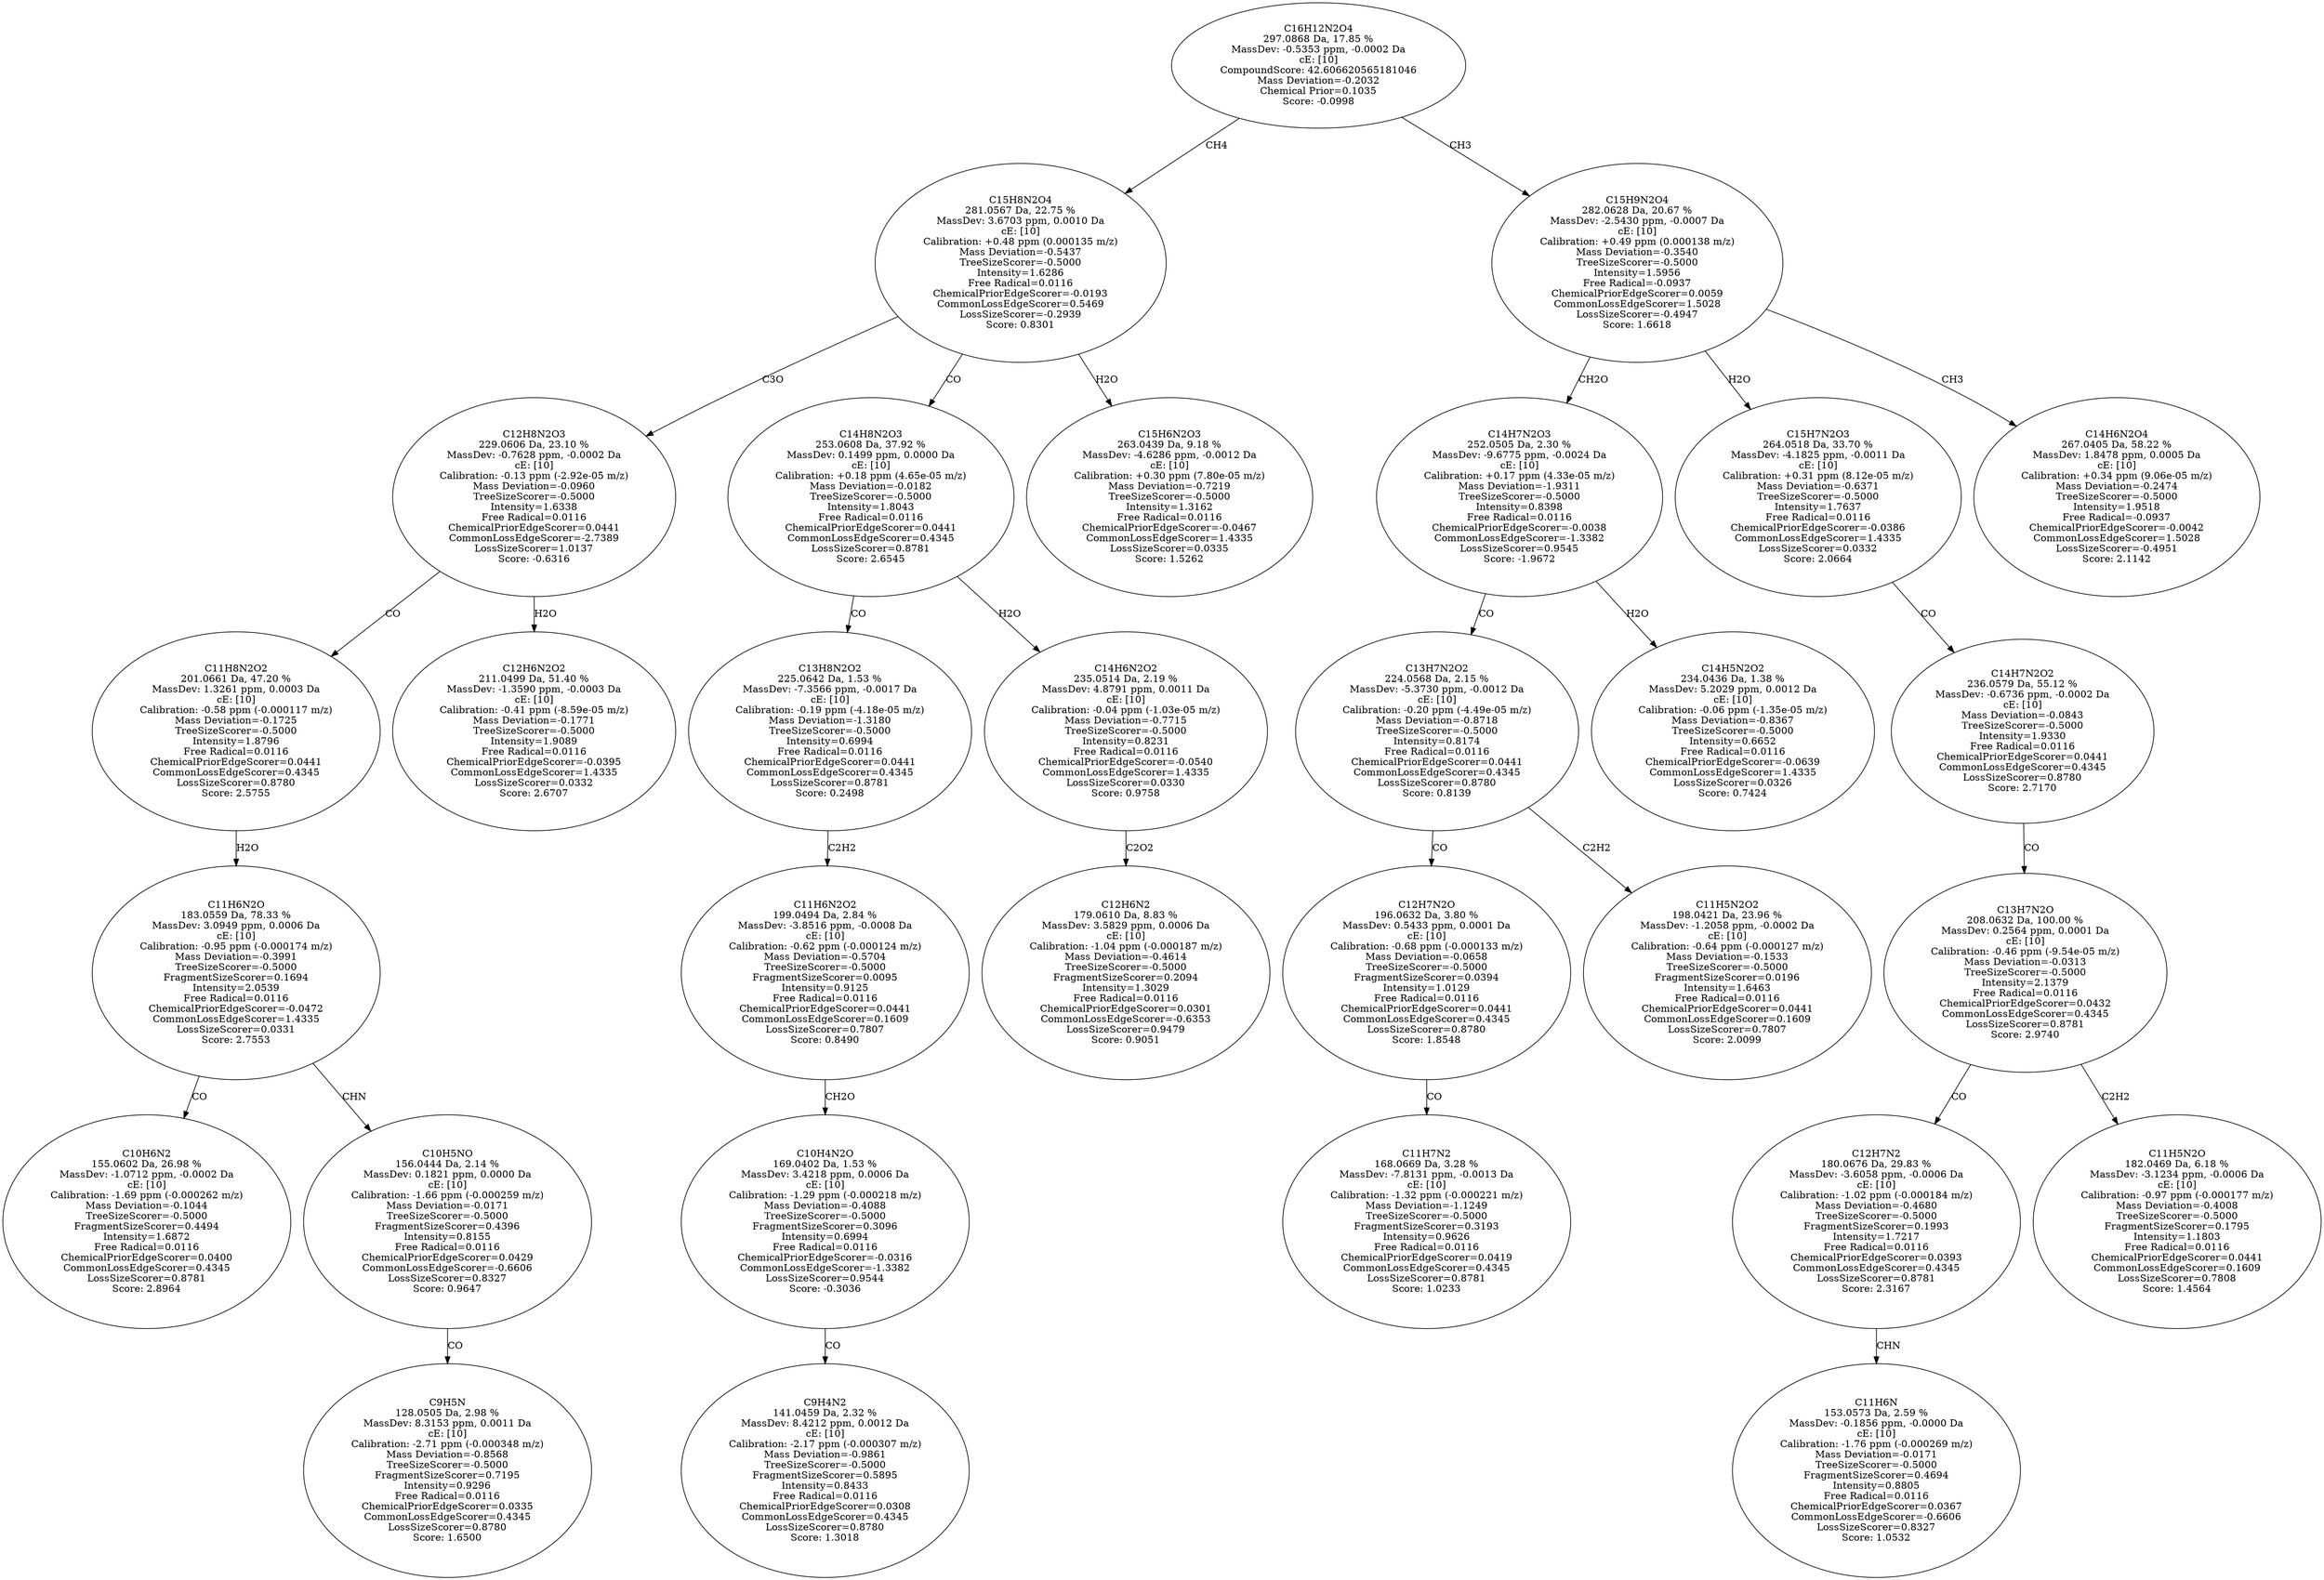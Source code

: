 strict digraph {
v1 [label="C10H6N2\n155.0602 Da, 26.98 %\nMassDev: -1.0712 ppm, -0.0002 Da\ncE: [10]\nCalibration: -1.69 ppm (-0.000262 m/z)\nMass Deviation=-0.1044\nTreeSizeScorer=-0.5000\nFragmentSizeScorer=0.4494\nIntensity=1.6872\nFree Radical=0.0116\nChemicalPriorEdgeScorer=0.0400\nCommonLossEdgeScorer=0.4345\nLossSizeScorer=0.8781\nScore: 2.8964"];
v2 [label="C9H5N\n128.0505 Da, 2.98 %\nMassDev: 8.3153 ppm, 0.0011 Da\ncE: [10]\nCalibration: -2.71 ppm (-0.000348 m/z)\nMass Deviation=-0.8568\nTreeSizeScorer=-0.5000\nFragmentSizeScorer=0.7195\nIntensity=0.9296\nFree Radical=0.0116\nChemicalPriorEdgeScorer=0.0335\nCommonLossEdgeScorer=0.4345\nLossSizeScorer=0.8780\nScore: 1.6500"];
v3 [label="C10H5NO\n156.0444 Da, 2.14 %\nMassDev: 0.1821 ppm, 0.0000 Da\ncE: [10]\nCalibration: -1.66 ppm (-0.000259 m/z)\nMass Deviation=-0.0171\nTreeSizeScorer=-0.5000\nFragmentSizeScorer=0.4396\nIntensity=0.8155\nFree Radical=0.0116\nChemicalPriorEdgeScorer=0.0429\nCommonLossEdgeScorer=-0.6606\nLossSizeScorer=0.8327\nScore: 0.9647"];
v4 [label="C11H6N2O\n183.0559 Da, 78.33 %\nMassDev: 3.0949 ppm, 0.0006 Da\ncE: [10]\nCalibration: -0.95 ppm (-0.000174 m/z)\nMass Deviation=-0.3991\nTreeSizeScorer=-0.5000\nFragmentSizeScorer=0.1694\nIntensity=2.0539\nFree Radical=0.0116\nChemicalPriorEdgeScorer=-0.0472\nCommonLossEdgeScorer=1.4335\nLossSizeScorer=0.0331\nScore: 2.7553"];
v5 [label="C11H8N2O2\n201.0661 Da, 47.20 %\nMassDev: 1.3261 ppm, 0.0003 Da\ncE: [10]\nCalibration: -0.58 ppm (-0.000117 m/z)\nMass Deviation=-0.1725\nTreeSizeScorer=-0.5000\nIntensity=1.8796\nFree Radical=0.0116\nChemicalPriorEdgeScorer=0.0441\nCommonLossEdgeScorer=0.4345\nLossSizeScorer=0.8780\nScore: 2.5755"];
v6 [label="C12H6N2O2\n211.0499 Da, 51.40 %\nMassDev: -1.3590 ppm, -0.0003 Da\ncE: [10]\nCalibration: -0.41 ppm (-8.59e-05 m/z)\nMass Deviation=-0.1771\nTreeSizeScorer=-0.5000\nIntensity=1.9089\nFree Radical=0.0116\nChemicalPriorEdgeScorer=-0.0395\nCommonLossEdgeScorer=1.4335\nLossSizeScorer=0.0332\nScore: 2.6707"];
v7 [label="C12H8N2O3\n229.0606 Da, 23.10 %\nMassDev: -0.7628 ppm, -0.0002 Da\ncE: [10]\nCalibration: -0.13 ppm (-2.92e-05 m/z)\nMass Deviation=-0.0960\nTreeSizeScorer=-0.5000\nIntensity=1.6338\nFree Radical=0.0116\nChemicalPriorEdgeScorer=0.0441\nCommonLossEdgeScorer=-2.7389\nLossSizeScorer=1.0137\nScore: -0.6316"];
v8 [label="C9H4N2\n141.0459 Da, 2.32 %\nMassDev: 8.4212 ppm, 0.0012 Da\ncE: [10]\nCalibration: -2.17 ppm (-0.000307 m/z)\nMass Deviation=-0.9861\nTreeSizeScorer=-0.5000\nFragmentSizeScorer=0.5895\nIntensity=0.8433\nFree Radical=0.0116\nChemicalPriorEdgeScorer=0.0308\nCommonLossEdgeScorer=0.4345\nLossSizeScorer=0.8780\nScore: 1.3018"];
v9 [label="C10H4N2O\n169.0402 Da, 1.53 %\nMassDev: 3.4218 ppm, 0.0006 Da\ncE: [10]\nCalibration: -1.29 ppm (-0.000218 m/z)\nMass Deviation=-0.4088\nTreeSizeScorer=-0.5000\nFragmentSizeScorer=0.3096\nIntensity=0.6994\nFree Radical=0.0116\nChemicalPriorEdgeScorer=-0.0316\nCommonLossEdgeScorer=-1.3382\nLossSizeScorer=0.9544\nScore: -0.3036"];
v10 [label="C11H6N2O2\n199.0494 Da, 2.84 %\nMassDev: -3.8516 ppm, -0.0008 Da\ncE: [10]\nCalibration: -0.62 ppm (-0.000124 m/z)\nMass Deviation=-0.5704\nTreeSizeScorer=-0.5000\nFragmentSizeScorer=0.0095\nIntensity=0.9125\nFree Radical=0.0116\nChemicalPriorEdgeScorer=0.0441\nCommonLossEdgeScorer=0.1609\nLossSizeScorer=0.7807\nScore: 0.8490"];
v11 [label="C13H8N2O2\n225.0642 Da, 1.53 %\nMassDev: -7.3566 ppm, -0.0017 Da\ncE: [10]\nCalibration: -0.19 ppm (-4.18e-05 m/z)\nMass Deviation=-1.3180\nTreeSizeScorer=-0.5000\nIntensity=0.6994\nFree Radical=0.0116\nChemicalPriorEdgeScorer=0.0441\nCommonLossEdgeScorer=0.4345\nLossSizeScorer=0.8781\nScore: 0.2498"];
v12 [label="C12H6N2\n179.0610 Da, 8.83 %\nMassDev: 3.5829 ppm, 0.0006 Da\ncE: [10]\nCalibration: -1.04 ppm (-0.000187 m/z)\nMass Deviation=-0.4614\nTreeSizeScorer=-0.5000\nFragmentSizeScorer=0.2094\nIntensity=1.3029\nFree Radical=0.0116\nChemicalPriorEdgeScorer=0.0301\nCommonLossEdgeScorer=-0.6353\nLossSizeScorer=0.9479\nScore: 0.9051"];
v13 [label="C14H6N2O2\n235.0514 Da, 2.19 %\nMassDev: 4.8791 ppm, 0.0011 Da\ncE: [10]\nCalibration: -0.04 ppm (-1.03e-05 m/z)\nMass Deviation=-0.7715\nTreeSizeScorer=-0.5000\nIntensity=0.8231\nFree Radical=0.0116\nChemicalPriorEdgeScorer=-0.0540\nCommonLossEdgeScorer=1.4335\nLossSizeScorer=0.0330\nScore: 0.9758"];
v14 [label="C14H8N2O3\n253.0608 Da, 37.92 %\nMassDev: 0.1499 ppm, 0.0000 Da\ncE: [10]\nCalibration: +0.18 ppm (4.65e-05 m/z)\nMass Deviation=-0.0182\nTreeSizeScorer=-0.5000\nIntensity=1.8043\nFree Radical=0.0116\nChemicalPriorEdgeScorer=0.0441\nCommonLossEdgeScorer=0.4345\nLossSizeScorer=0.8781\nScore: 2.6545"];
v15 [label="C15H6N2O3\n263.0439 Da, 9.18 %\nMassDev: -4.6286 ppm, -0.0012 Da\ncE: [10]\nCalibration: +0.30 ppm (7.80e-05 m/z)\nMass Deviation=-0.7219\nTreeSizeScorer=-0.5000\nIntensity=1.3162\nFree Radical=0.0116\nChemicalPriorEdgeScorer=-0.0467\nCommonLossEdgeScorer=1.4335\nLossSizeScorer=0.0335\nScore: 1.5262"];
v16 [label="C15H8N2O4\n281.0567 Da, 22.75 %\nMassDev: 3.6703 ppm, 0.0010 Da\ncE: [10]\nCalibration: +0.48 ppm (0.000135 m/z)\nMass Deviation=-0.5437\nTreeSizeScorer=-0.5000\nIntensity=1.6286\nFree Radical=0.0116\nChemicalPriorEdgeScorer=-0.0193\nCommonLossEdgeScorer=0.5469\nLossSizeScorer=-0.2939\nScore: 0.8301"];
v17 [label="C11H7N2\n168.0669 Da, 3.28 %\nMassDev: -7.8131 ppm, -0.0013 Da\ncE: [10]\nCalibration: -1.32 ppm (-0.000221 m/z)\nMass Deviation=-1.1249\nTreeSizeScorer=-0.5000\nFragmentSizeScorer=0.3193\nIntensity=0.9626\nFree Radical=0.0116\nChemicalPriorEdgeScorer=0.0419\nCommonLossEdgeScorer=0.4345\nLossSizeScorer=0.8781\nScore: 1.0233"];
v18 [label="C12H7N2O\n196.0632 Da, 3.80 %\nMassDev: 0.5433 ppm, 0.0001 Da\ncE: [10]\nCalibration: -0.68 ppm (-0.000133 m/z)\nMass Deviation=-0.0658\nTreeSizeScorer=-0.5000\nFragmentSizeScorer=0.0394\nIntensity=1.0129\nFree Radical=0.0116\nChemicalPriorEdgeScorer=0.0441\nCommonLossEdgeScorer=0.4345\nLossSizeScorer=0.8780\nScore: 1.8548"];
v19 [label="C11H5N2O2\n198.0421 Da, 23.96 %\nMassDev: -1.2058 ppm, -0.0002 Da\ncE: [10]\nCalibration: -0.64 ppm (-0.000127 m/z)\nMass Deviation=-0.1533\nTreeSizeScorer=-0.5000\nFragmentSizeScorer=0.0196\nIntensity=1.6463\nFree Radical=0.0116\nChemicalPriorEdgeScorer=0.0441\nCommonLossEdgeScorer=0.1609\nLossSizeScorer=0.7807\nScore: 2.0099"];
v20 [label="C13H7N2O2\n224.0568 Da, 2.15 %\nMassDev: -5.3730 ppm, -0.0012 Da\ncE: [10]\nCalibration: -0.20 ppm (-4.49e-05 m/z)\nMass Deviation=-0.8718\nTreeSizeScorer=-0.5000\nIntensity=0.8174\nFree Radical=0.0116\nChemicalPriorEdgeScorer=0.0441\nCommonLossEdgeScorer=0.4345\nLossSizeScorer=0.8780\nScore: 0.8139"];
v21 [label="C14H5N2O2\n234.0436 Da, 1.38 %\nMassDev: 5.2029 ppm, 0.0012 Da\ncE: [10]\nCalibration: -0.06 ppm (-1.35e-05 m/z)\nMass Deviation=-0.8367\nTreeSizeScorer=-0.5000\nIntensity=0.6652\nFree Radical=0.0116\nChemicalPriorEdgeScorer=-0.0639\nCommonLossEdgeScorer=1.4335\nLossSizeScorer=0.0326\nScore: 0.7424"];
v22 [label="C14H7N2O3\n252.0505 Da, 2.30 %\nMassDev: -9.6775 ppm, -0.0024 Da\ncE: [10]\nCalibration: +0.17 ppm (4.33e-05 m/z)\nMass Deviation=-1.9311\nTreeSizeScorer=-0.5000\nIntensity=0.8398\nFree Radical=0.0116\nChemicalPriorEdgeScorer=-0.0038\nCommonLossEdgeScorer=-1.3382\nLossSizeScorer=0.9545\nScore: -1.9672"];
v23 [label="C11H6N\n153.0573 Da, 2.59 %\nMassDev: -0.1856 ppm, -0.0000 Da\ncE: [10]\nCalibration: -1.76 ppm (-0.000269 m/z)\nMass Deviation=-0.0171\nTreeSizeScorer=-0.5000\nFragmentSizeScorer=0.4694\nIntensity=0.8805\nFree Radical=0.0116\nChemicalPriorEdgeScorer=0.0367\nCommonLossEdgeScorer=-0.6606\nLossSizeScorer=0.8327\nScore: 1.0532"];
v24 [label="C12H7N2\n180.0676 Da, 29.83 %\nMassDev: -3.6058 ppm, -0.0006 Da\ncE: [10]\nCalibration: -1.02 ppm (-0.000184 m/z)\nMass Deviation=-0.4680\nTreeSizeScorer=-0.5000\nFragmentSizeScorer=0.1993\nIntensity=1.7217\nFree Radical=0.0116\nChemicalPriorEdgeScorer=0.0393\nCommonLossEdgeScorer=0.4345\nLossSizeScorer=0.8781\nScore: 2.3167"];
v25 [label="C11H5N2O\n182.0469 Da, 6.18 %\nMassDev: -3.1234 ppm, -0.0006 Da\ncE: [10]\nCalibration: -0.97 ppm (-0.000177 m/z)\nMass Deviation=-0.4008\nTreeSizeScorer=-0.5000\nFragmentSizeScorer=0.1795\nIntensity=1.1803\nFree Radical=0.0116\nChemicalPriorEdgeScorer=0.0441\nCommonLossEdgeScorer=0.1609\nLossSizeScorer=0.7808\nScore: 1.4564"];
v26 [label="C13H7N2O\n208.0632 Da, 100.00 %\nMassDev: 0.2564 ppm, 0.0001 Da\ncE: [10]\nCalibration: -0.46 ppm (-9.54e-05 m/z)\nMass Deviation=-0.0313\nTreeSizeScorer=-0.5000\nIntensity=2.1379\nFree Radical=0.0116\nChemicalPriorEdgeScorer=0.0432\nCommonLossEdgeScorer=0.4345\nLossSizeScorer=0.8781\nScore: 2.9740"];
v27 [label="C14H7N2O2\n236.0579 Da, 55.12 %\nMassDev: -0.6736 ppm, -0.0002 Da\ncE: [10]\nMass Deviation=-0.0843\nTreeSizeScorer=-0.5000\nIntensity=1.9330\nFree Radical=0.0116\nChemicalPriorEdgeScorer=0.0441\nCommonLossEdgeScorer=0.4345\nLossSizeScorer=0.8780\nScore: 2.7170"];
v28 [label="C15H7N2O3\n264.0518 Da, 33.70 %\nMassDev: -4.1825 ppm, -0.0011 Da\ncE: [10]\nCalibration: +0.31 ppm (8.12e-05 m/z)\nMass Deviation=-0.6371\nTreeSizeScorer=-0.5000\nIntensity=1.7637\nFree Radical=0.0116\nChemicalPriorEdgeScorer=-0.0386\nCommonLossEdgeScorer=1.4335\nLossSizeScorer=0.0332\nScore: 2.0664"];
v29 [label="C14H6N2O4\n267.0405 Da, 58.22 %\nMassDev: 1.8478 ppm, 0.0005 Da\ncE: [10]\nCalibration: +0.34 ppm (9.06e-05 m/z)\nMass Deviation=-0.2474\nTreeSizeScorer=-0.5000\nIntensity=1.9518\nFree Radical=-0.0937\nChemicalPriorEdgeScorer=-0.0042\nCommonLossEdgeScorer=1.5028\nLossSizeScorer=-0.4951\nScore: 2.1142"];
v30 [label="C15H9N2O4\n282.0628 Da, 20.67 %\nMassDev: -2.5430 ppm, -0.0007 Da\ncE: [10]\nCalibration: +0.49 ppm (0.000138 m/z)\nMass Deviation=-0.3540\nTreeSizeScorer=-0.5000\nIntensity=1.5956\nFree Radical=-0.0937\nChemicalPriorEdgeScorer=0.0059\nCommonLossEdgeScorer=1.5028\nLossSizeScorer=-0.4947\nScore: 1.6618"];
v31 [label="C16H12N2O4\n297.0868 Da, 17.85 %\nMassDev: -0.5353 ppm, -0.0002 Da\ncE: [10]\nCompoundScore: 42.606620565181046\nMass Deviation=-0.2032\nChemical Prior=0.1035\nScore: -0.0998"];
v4 -> v1 [label="CO"];
v3 -> v2 [label="CO"];
v4 -> v3 [label="CHN"];
v5 -> v4 [label="H2O"];
v7 -> v5 [label="CO"];
v7 -> v6 [label="H2O"];
v16 -> v7 [label="C3O"];
v9 -> v8 [label="CO"];
v10 -> v9 [label="CH2O"];
v11 -> v10 [label="C2H2"];
v14 -> v11 [label="CO"];
v13 -> v12 [label="C2O2"];
v14 -> v13 [label="H2O"];
v16 -> v14 [label="CO"];
v16 -> v15 [label="H2O"];
v31 -> v16 [label="CH4"];
v18 -> v17 [label="CO"];
v20 -> v18 [label="CO"];
v20 -> v19 [label="C2H2"];
v22 -> v20 [label="CO"];
v22 -> v21 [label="H2O"];
v30 -> v22 [label="CH2O"];
v24 -> v23 [label="CHN"];
v26 -> v24 [label="CO"];
v26 -> v25 [label="C2H2"];
v27 -> v26 [label="CO"];
v28 -> v27 [label="CO"];
v30 -> v28 [label="H2O"];
v30 -> v29 [label="CH3"];
v31 -> v30 [label="CH3"];
}